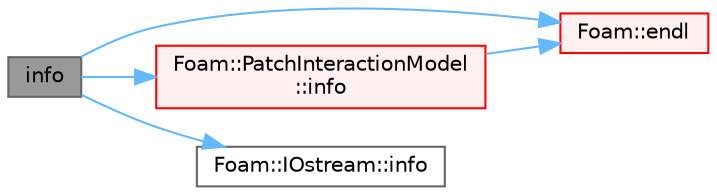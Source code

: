 digraph "info"
{
 // LATEX_PDF_SIZE
  bgcolor="transparent";
  edge [fontname=Helvetica,fontsize=10,labelfontname=Helvetica,labelfontsize=10];
  node [fontname=Helvetica,fontsize=10,shape=box,height=0.2,width=0.4];
  rankdir="LR";
  Node1 [id="Node000001",label="info",height=0.2,width=0.4,color="gray40", fillcolor="grey60", style="filled", fontcolor="black",tooltip=" "];
  Node1 -> Node2 [id="edge1_Node000001_Node000002",color="steelblue1",style="solid",tooltip=" "];
  Node2 [id="Node000002",label="Foam::endl",height=0.2,width=0.4,color="red", fillcolor="#FFF0F0", style="filled",URL="$namespaceFoam.html#a7d5eca45a323264dc5fe811500ebda47",tooltip=" "];
  Node1 -> Node6 [id="edge2_Node000001_Node000006",color="steelblue1",style="solid",tooltip=" "];
  Node6 [id="Node000006",label="Foam::PatchInteractionModel\l::info",height=0.2,width=0.4,color="red", fillcolor="#FFF0F0", style="filled",URL="$classFoam_1_1PatchInteractionModel.html#ac1b66fe77173de9e5e8542b2823d6071",tooltip=" "];
  Node6 -> Node2 [id="edge3_Node000006_Node000002",color="steelblue1",style="solid",tooltip=" "];
  Node1 -> Node24 [id="edge4_Node000001_Node000024",color="steelblue1",style="solid",tooltip=" "];
  Node24 [id="Node000024",label="Foam::IOstream::info",height=0.2,width=0.4,color="grey40", fillcolor="white", style="filled",URL="$classFoam_1_1IOstream.html#a77684704ea75eea3ca63de8fc9f464fb",tooltip=" "];
}

